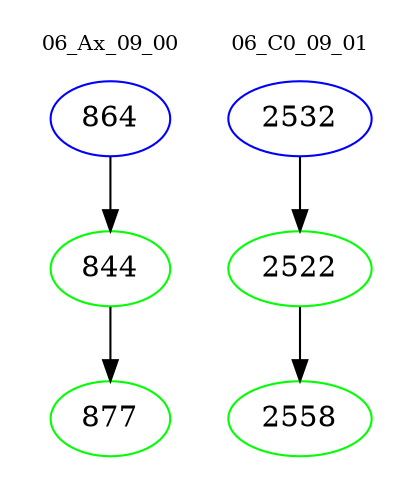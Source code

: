 digraph{
subgraph cluster_0 {
color = white
label = "06_Ax_09_00";
fontsize=10;
T0_864 [label="864", color="blue"]
T0_864 -> T0_844 [color="black"]
T0_844 [label="844", color="green"]
T0_844 -> T0_877 [color="black"]
T0_877 [label="877", color="green"]
}
subgraph cluster_1 {
color = white
label = "06_C0_09_01";
fontsize=10;
T1_2532 [label="2532", color="blue"]
T1_2532 -> T1_2522 [color="black"]
T1_2522 [label="2522", color="green"]
T1_2522 -> T1_2558 [color="black"]
T1_2558 [label="2558", color="green"]
}
}
